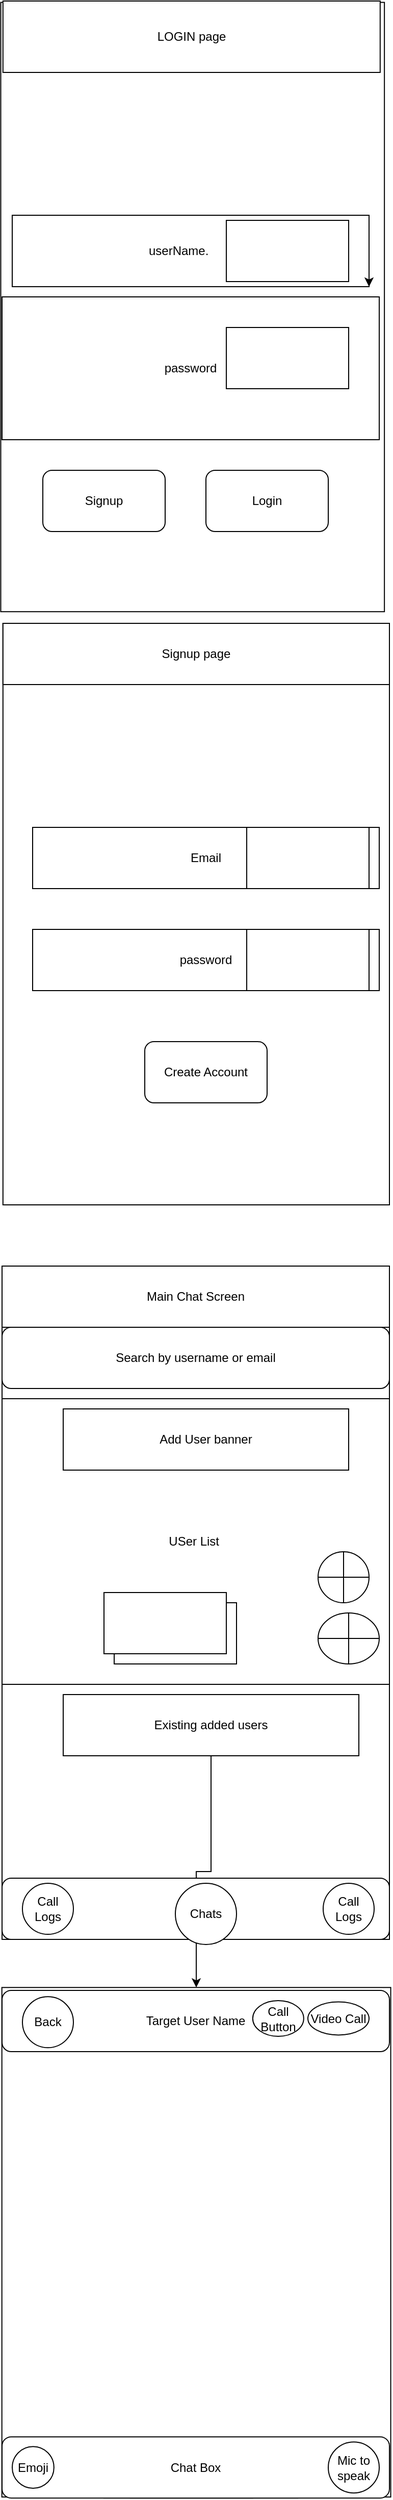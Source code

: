 <mxfile version="24.6.5" type="github">
  <diagram name="Page-1" id="8V5RDRruW8-bpsH8PdYV">
    <mxGraphModel dx="1224" dy="775" grid="1" gridSize="10" guides="1" tooltips="1" connect="1" arrows="1" fold="1" page="1" pageScale="1" pageWidth="827" pageHeight="1169" math="0" shadow="0">
      <root>
        <mxCell id="0" />
        <mxCell id="1" parent="0" />
        <mxCell id="QVbDXew7gPLMxpxO4Uv7-38" value="" style="rounded=0;whiteSpace=wrap;html=1;" vertex="1" parent="1">
          <mxGeometry x="355.91" y="2467.57" width="120" height="60" as="geometry" />
        </mxCell>
        <mxCell id="QVbDXew7gPLMxpxO4Uv7-37" value="" style="rounded=0;whiteSpace=wrap;html=1;" vertex="1" parent="1">
          <mxGeometry x="330" y="2467.57" width="190" height="60" as="geometry" />
        </mxCell>
        <mxCell id="QVbDXew7gPLMxpxO4Uv7-2" value="&lt;div&gt;&lt;span style=&quot;color: rgba(0, 0, 0, 0); font-family: monospace; font-size: 0px; text-align: start; text-wrap: nowrap;&quot;&gt;%3CmxGraphModel%3E%3Croot%3E%3CmxCell%20id%3D%220%22%2F%3E%3CmxCell%20id%3D%221%22%20parent%3D%220%22%2F%3E%3CmxCell%20id%3D%222%22%20value%3D%22userName.%26amp%3Bnbsp%3B%20%26amp%3Bnbsp%3B%20%26amp%3Bnbsp%3B%20%26amp%3Bnbsp%3B%22%20style%3D%22rounded%3D0%3BwhiteSpace%3Dwrap%3Bhtml%3D1%3B%22%20vertex%3D%221%22%20parent%3D%221%22%3E%3CmxGeometry%20x%3D%22240%22%20y%3D%22290%22%20width%3D%22350%22%20height%3D%2270%22%20as%3D%22geometry%22%2F%3E%3C%2FmxCell%3E%3C%2Froot%3E%3C%2FmxGraphModel%3E&lt;/span&gt;&lt;br&gt;&lt;/div&gt;" style="rounded=0;whiteSpace=wrap;html=1;rotation=90;" vertex="1" parent="1">
          <mxGeometry x="118.28" y="191.79" width="597.26" height="376.33" as="geometry" />
        </mxCell>
        <mxCell id="QVbDXew7gPLMxpxO4Uv7-3" value="LOGIN page" style="rounded=0;whiteSpace=wrap;html=1;" vertex="1" parent="1">
          <mxGeometry x="230.91" y="80" width="370" height="70" as="geometry" />
        </mxCell>
        <mxCell id="QVbDXew7gPLMxpxO4Uv7-4" value="userName.&amp;nbsp; &amp;nbsp; &amp;nbsp; &amp;nbsp;" style="rounded=0;whiteSpace=wrap;html=1;" vertex="1" parent="1">
          <mxGeometry x="240" y="290" width="350" height="70" as="geometry" />
        </mxCell>
        <mxCell id="QVbDXew7gPLMxpxO4Uv7-6" value="" style="rounded=0;whiteSpace=wrap;html=1;" vertex="1" parent="1">
          <mxGeometry x="450" y="295" width="120" height="60" as="geometry" />
        </mxCell>
        <mxCell id="QVbDXew7gPLMxpxO4Uv7-7" style="edgeStyle=orthogonalEdgeStyle;rounded=0;orthogonalLoop=1;jettySize=auto;html=1;exitX=1;exitY=0.75;exitDx=0;exitDy=0;entryX=1;entryY=1;entryDx=0;entryDy=0;" edge="1" parent="1" source="QVbDXew7gPLMxpxO4Uv7-4" target="QVbDXew7gPLMxpxO4Uv7-4">
          <mxGeometry relative="1" as="geometry" />
        </mxCell>
        <mxCell id="QVbDXew7gPLMxpxO4Uv7-8" value="password" style="rounded=0;whiteSpace=wrap;html=1;" vertex="1" parent="1">
          <mxGeometry x="230" y="370" width="370" height="140" as="geometry" />
        </mxCell>
        <mxCell id="QVbDXew7gPLMxpxO4Uv7-9" value="" style="rounded=0;whiteSpace=wrap;html=1;" vertex="1" parent="1">
          <mxGeometry x="450" y="400" width="120" height="60" as="geometry" />
        </mxCell>
        <mxCell id="QVbDXew7gPLMxpxO4Uv7-10" value="Login" style="rounded=1;whiteSpace=wrap;html=1;" vertex="1" parent="1">
          <mxGeometry x="430" y="540" width="120" height="60" as="geometry" />
        </mxCell>
        <mxCell id="QVbDXew7gPLMxpxO4Uv7-11" value="Signup" style="rounded=1;whiteSpace=wrap;html=1;" vertex="1" parent="1">
          <mxGeometry x="270" y="540" width="120" height="60" as="geometry" />
        </mxCell>
        <mxCell id="QVbDXew7gPLMxpxO4Uv7-12" value="&lt;span style=&quot;color: rgba(0, 0, 0, 0); font-family: monospace; font-size: 0px; text-align: start; text-wrap: nowrap;&quot;&gt;%3CmxGraphModel%3E%3Croot%3E%3CmxCell%20id%3D%220%22%2F%3E%3CmxCell%20id%3D%221%22%20parent%3D%220%22%2F%3E%3CmxCell%20id%3D%222%22%20value%3D%22LOGIN%20page%22%20style%3D%22rounded%3D0%3BwhiteSpace%3Dwrap%3Bhtml%3D1%3B%22%20vertex%3D%221%22%20parent%3D%221%22%3E%3CmxGeometry%20x%3D%22230.91%22%20y%3D%2280%22%20width%3D%22370%22%20height%3D%2270%22%20as%3D%22geometry%22%2F%3E%3C%2FmxCell%3E%3C%2Froot%3E%3C%2FmxGraphModel%3E&lt;/span&gt;" style="rounded=0;whiteSpace=wrap;html=1;" vertex="1" parent="1">
          <mxGeometry x="230.91" y="690" width="379.09" height="570" as="geometry" />
        </mxCell>
        <mxCell id="QVbDXew7gPLMxpxO4Uv7-13" value="Signup page" style="rounded=0;whiteSpace=wrap;html=1;" vertex="1" parent="1">
          <mxGeometry x="230.91" y="690" width="379.09" height="60" as="geometry" />
        </mxCell>
        <mxCell id="QVbDXew7gPLMxpxO4Uv7-14" value="Email" style="rounded=0;whiteSpace=wrap;html=1;" vertex="1" parent="1">
          <mxGeometry x="260" y="890" width="340" height="60" as="geometry" />
        </mxCell>
        <mxCell id="QVbDXew7gPLMxpxO4Uv7-15" value="" style="rounded=0;whiteSpace=wrap;html=1;" vertex="1" parent="1">
          <mxGeometry x="470" y="890" width="120" height="60" as="geometry" />
        </mxCell>
        <mxCell id="QVbDXew7gPLMxpxO4Uv7-16" value="password" style="rounded=0;whiteSpace=wrap;html=1;" vertex="1" parent="1">
          <mxGeometry x="260" y="990" width="340" height="60" as="geometry" />
        </mxCell>
        <mxCell id="QVbDXew7gPLMxpxO4Uv7-17" value="" style="rounded=0;whiteSpace=wrap;html=1;" vertex="1" parent="1">
          <mxGeometry x="470" y="990" width="120" height="60" as="geometry" />
        </mxCell>
        <mxCell id="QVbDXew7gPLMxpxO4Uv7-18" value="Create Account" style="rounded=1;whiteSpace=wrap;html=1;" vertex="1" parent="1">
          <mxGeometry x="370" y="1100" width="120" height="60" as="geometry" />
        </mxCell>
        <mxCell id="QVbDXew7gPLMxpxO4Uv7-19" value="" style="rounded=0;whiteSpace=wrap;html=1;rotation=90;" vertex="1" parent="1">
          <mxGeometry x="90" y="1460" width="660" height="380" as="geometry" />
        </mxCell>
        <mxCell id="QVbDXew7gPLMxpxO4Uv7-21" value="Main Chat Screen" style="rounded=0;whiteSpace=wrap;html=1;" vertex="1" parent="1">
          <mxGeometry x="230" y="1320" width="380" height="60" as="geometry" />
        </mxCell>
        <mxCell id="QVbDXew7gPLMxpxO4Uv7-22" value="Search by username or email" style="rounded=1;whiteSpace=wrap;html=1;" vertex="1" parent="1">
          <mxGeometry x="230" y="1380" width="380" height="60" as="geometry" />
        </mxCell>
        <mxCell id="QVbDXew7gPLMxpxO4Uv7-23" value="USer List&amp;nbsp;" style="rounded=0;whiteSpace=wrap;html=1;" vertex="1" parent="1">
          <mxGeometry x="230" y="1450" width="380" height="280" as="geometry" />
        </mxCell>
        <mxCell id="QVbDXew7gPLMxpxO4Uv7-24" value="" style="shape=orEllipse;perimeter=ellipsePerimeter;whiteSpace=wrap;html=1;backgroundOutline=1;" vertex="1" parent="1">
          <mxGeometry x="540" y="1600" width="50" height="50" as="geometry" />
        </mxCell>
        <mxCell id="QVbDXew7gPLMxpxO4Uv7-25" value="user 1" style="rounded=0;whiteSpace=wrap;html=1;" vertex="1" parent="1">
          <mxGeometry x="340" y="1650" width="120" height="60" as="geometry" />
        </mxCell>
        <mxCell id="QVbDXew7gPLMxpxO4Uv7-26" value="" style="shape=orEllipse;perimeter=ellipsePerimeter;whiteSpace=wrap;html=1;backgroundOutline=1;" vertex="1" parent="1">
          <mxGeometry x="540" y="1660" width="60" height="50" as="geometry" />
        </mxCell>
        <mxCell id="QVbDXew7gPLMxpxO4Uv7-28" value="Add User banner" style="rounded=0;whiteSpace=wrap;html=1;" vertex="1" parent="1">
          <mxGeometry x="290" y="1460" width="280" height="60" as="geometry" />
        </mxCell>
        <mxCell id="QVbDXew7gPLMxpxO4Uv7-30" style="edgeStyle=orthogonalEdgeStyle;rounded=0;orthogonalLoop=1;jettySize=auto;html=1;" edge="1" parent="1" source="QVbDXew7gPLMxpxO4Uv7-29" target="QVbDXew7gPLMxpxO4Uv7-31">
          <mxGeometry relative="1" as="geometry">
            <mxPoint x="435" y="2100" as="targetPoint" />
          </mxGeometry>
        </mxCell>
        <mxCell id="QVbDXew7gPLMxpxO4Uv7-29" value="Existing added users" style="rounded=0;whiteSpace=wrap;html=1;" vertex="1" parent="1">
          <mxGeometry x="290" y="1740" width="290" height="60" as="geometry" />
        </mxCell>
        <mxCell id="QVbDXew7gPLMxpxO4Uv7-31" value="" style="rounded=0;whiteSpace=wrap;html=1;rotation=90;" vertex="1" parent="1">
          <mxGeometry x="170.84" y="2086.14" width="499.44" height="381.43" as="geometry" />
        </mxCell>
        <mxCell id="QVbDXew7gPLMxpxO4Uv7-32" value="Target User Name" style="rounded=1;whiteSpace=wrap;html=1;" vertex="1" parent="1">
          <mxGeometry x="230" y="2030" width="380" height="60" as="geometry" />
        </mxCell>
        <mxCell id="QVbDXew7gPLMxpxO4Uv7-33" value="Chat Box" style="rounded=1;whiteSpace=wrap;html=1;movable=0;resizable=0;rotatable=0;deletable=0;editable=0;locked=1;connectable=0;" vertex="1" parent="1">
          <mxGeometry x="230" y="2467.57" width="380" height="60" as="geometry" />
        </mxCell>
        <mxCell id="QVbDXew7gPLMxpxO4Uv7-34" value="Emoji" style="ellipse;whiteSpace=wrap;html=1;aspect=fixed;" vertex="1" parent="1">
          <mxGeometry x="240" y="2477.12" width="40.91" height="40.91" as="geometry" />
        </mxCell>
        <mxCell id="QVbDXew7gPLMxpxO4Uv7-36" value="Mic to speak" style="ellipse;whiteSpace=wrap;html=1;aspect=fixed;" vertex="1" parent="1">
          <mxGeometry x="550" y="2472.57" width="50" height="50" as="geometry" />
        </mxCell>
        <mxCell id="QVbDXew7gPLMxpxO4Uv7-39" value="Call Button" style="ellipse;whiteSpace=wrap;html=1;" vertex="1" parent="1">
          <mxGeometry x="475.91" y="2040" width="50" height="35" as="geometry" />
        </mxCell>
        <mxCell id="QVbDXew7gPLMxpxO4Uv7-40" value="Video Call" style="ellipse;whiteSpace=wrap;html=1;" vertex="1" parent="1">
          <mxGeometry x="530" y="2041.25" width="60" height="32.5" as="geometry" />
        </mxCell>
        <mxCell id="QVbDXew7gPLMxpxO4Uv7-41" value="Back" style="ellipse;whiteSpace=wrap;html=1;aspect=fixed;" vertex="1" parent="1">
          <mxGeometry x="250" y="2036.14" width="50" height="50" as="geometry" />
        </mxCell>
        <mxCell id="QVbDXew7gPLMxpxO4Uv7-42" value="" style="rounded=0;whiteSpace=wrap;html=1;" vertex="1" parent="1">
          <mxGeometry x="330" y="1640" width="120" height="60" as="geometry" />
        </mxCell>
        <mxCell id="QVbDXew7gPLMxpxO4Uv7-43" value="" style="rounded=0;whiteSpace=wrap;html=1;" vertex="1" parent="1">
          <mxGeometry x="330" y="1640" width="120" height="60" as="geometry" />
        </mxCell>
        <mxCell id="QVbDXew7gPLMxpxO4Uv7-45" value="" style="rounded=1;whiteSpace=wrap;html=1;" vertex="1" parent="1">
          <mxGeometry x="230" y="1920" width="380" height="60" as="geometry" />
        </mxCell>
        <mxCell id="QVbDXew7gPLMxpxO4Uv7-46" value="Call Logs" style="ellipse;whiteSpace=wrap;html=1;aspect=fixed;" vertex="1" parent="1">
          <mxGeometry x="250" y="1925" width="50" height="50" as="geometry" />
        </mxCell>
        <mxCell id="QVbDXew7gPLMxpxO4Uv7-47" value="Chats" style="ellipse;whiteSpace=wrap;html=1;aspect=fixed;" vertex="1" parent="1">
          <mxGeometry x="400" y="1925" width="60" height="60" as="geometry" />
        </mxCell>
        <mxCell id="QVbDXew7gPLMxpxO4Uv7-48" value="Call Logs" style="ellipse;whiteSpace=wrap;html=1;aspect=fixed;" vertex="1" parent="1">
          <mxGeometry x="545" y="1925" width="50" height="50" as="geometry" />
        </mxCell>
      </root>
    </mxGraphModel>
  </diagram>
</mxfile>
